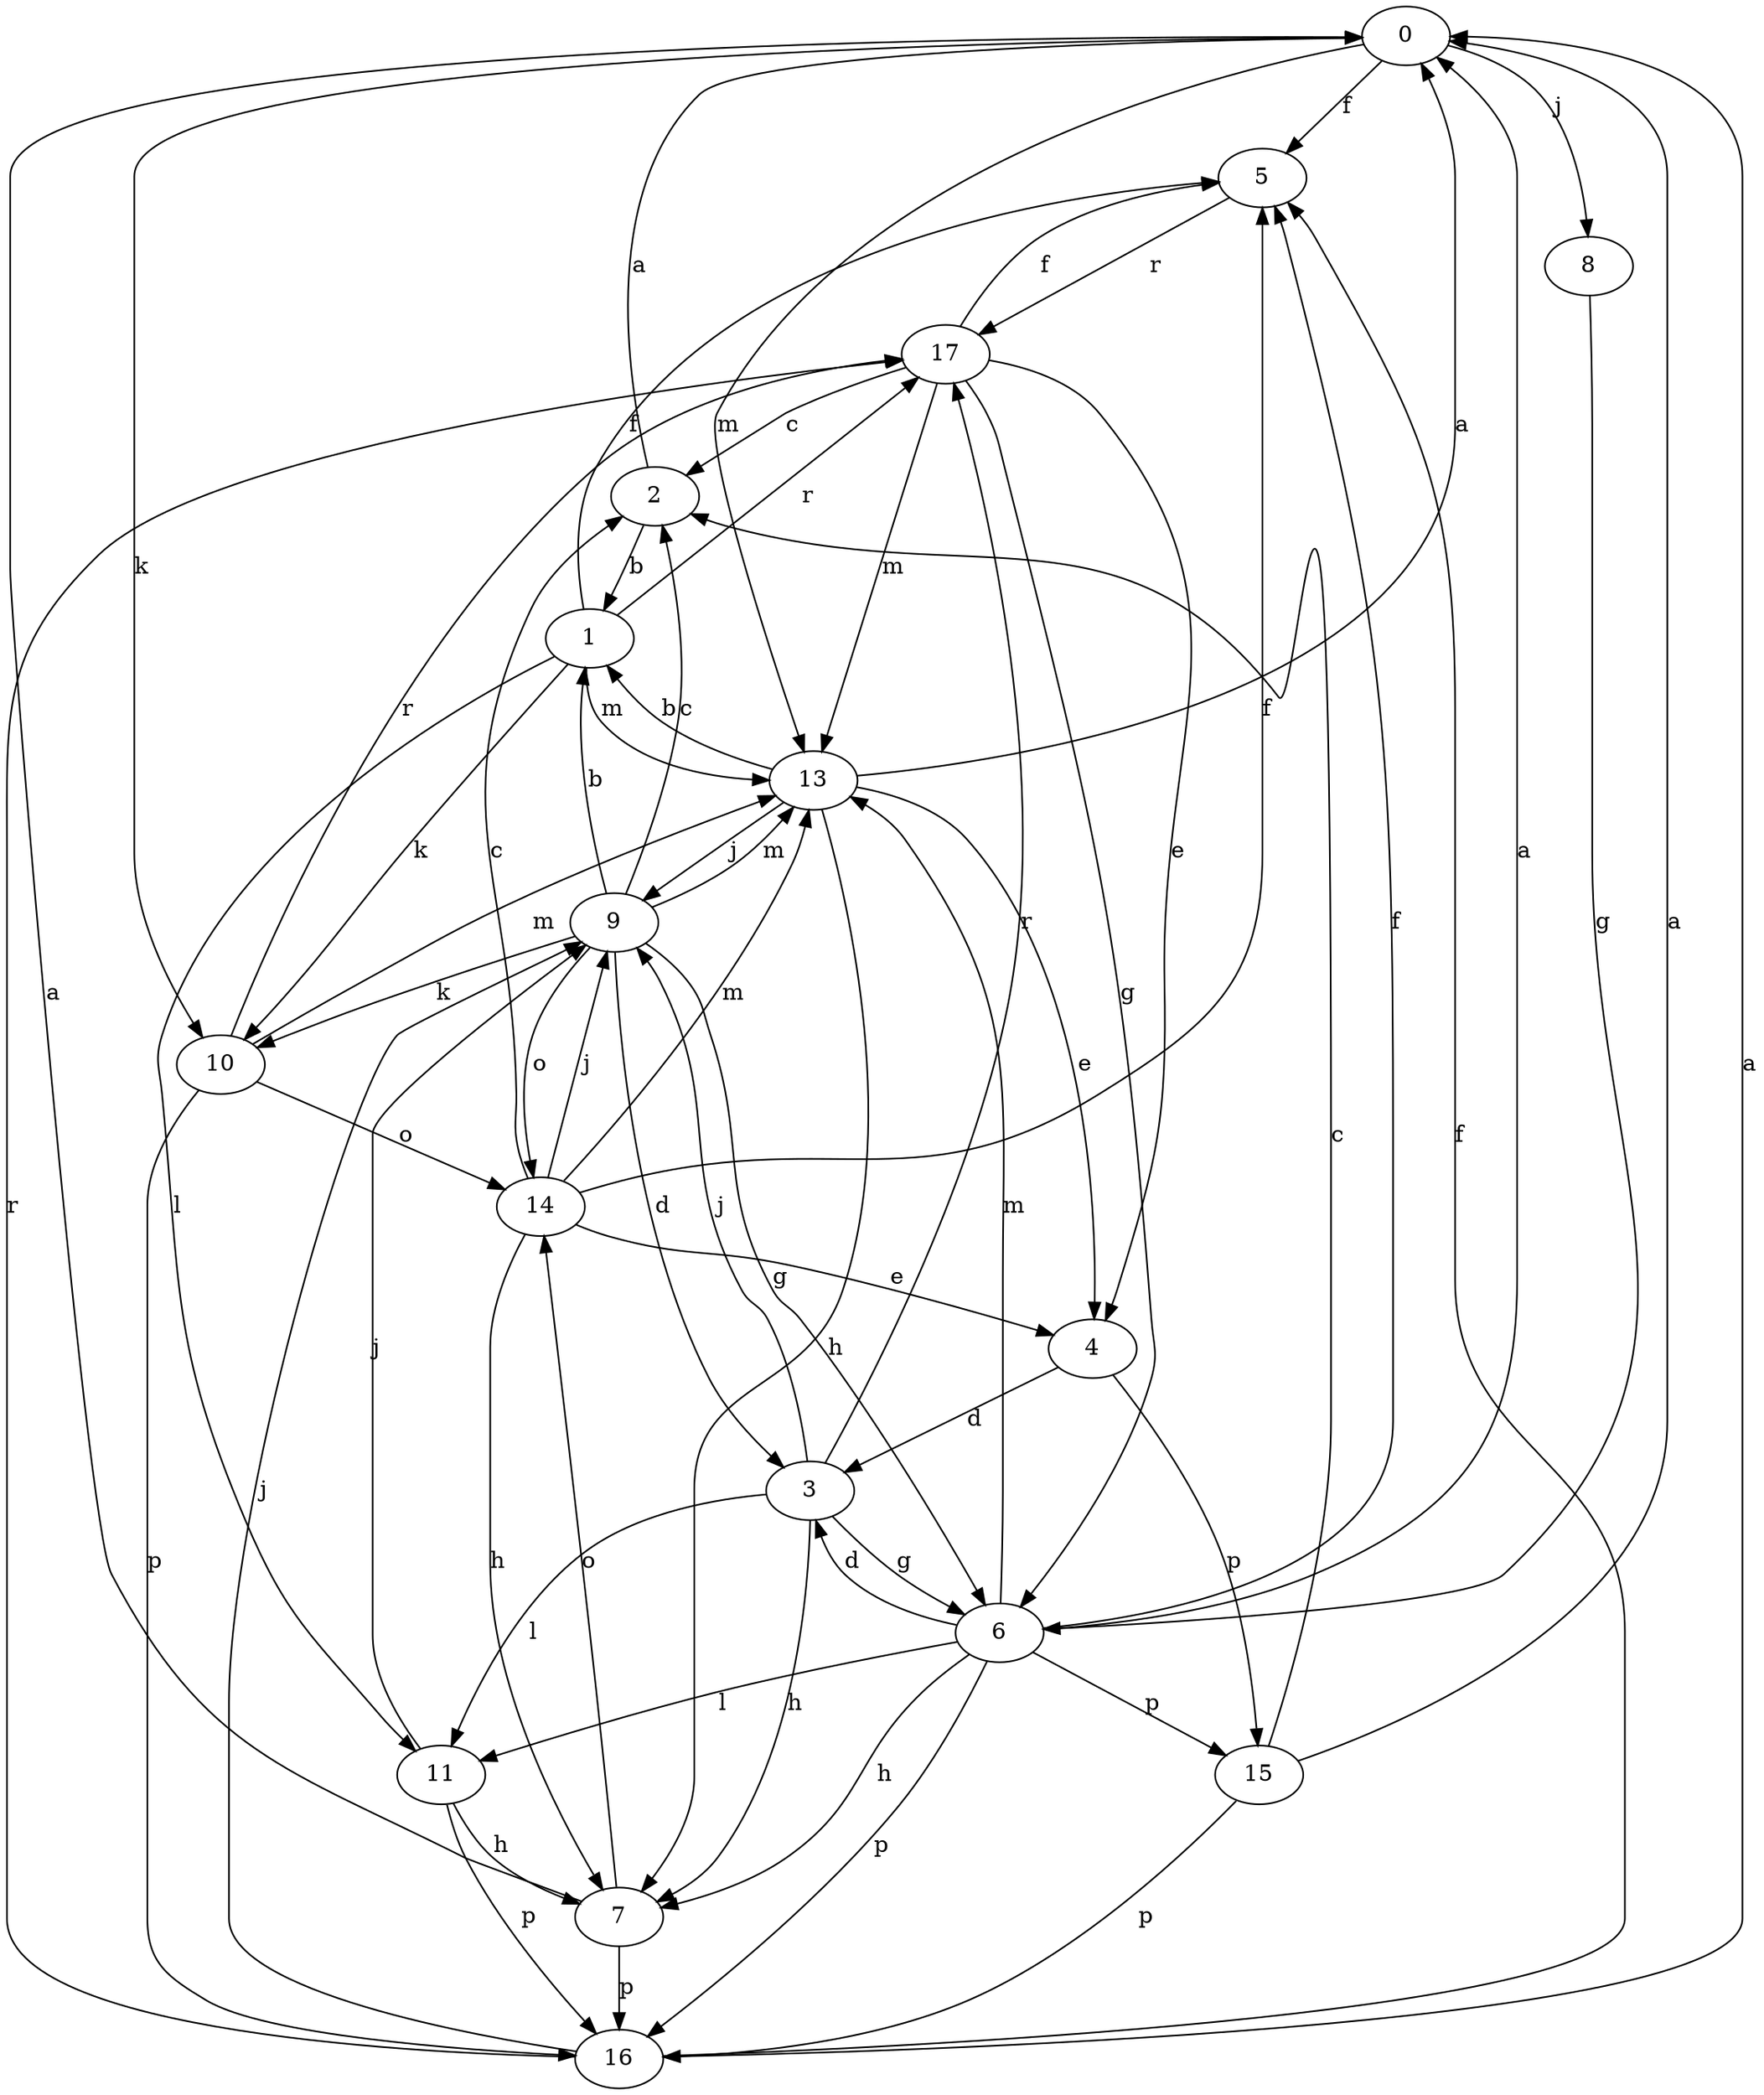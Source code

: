 strict digraph  {
0;
1;
2;
3;
4;
5;
6;
7;
8;
9;
10;
11;
13;
14;
15;
16;
17;
0 -> 5  [label=f];
0 -> 8  [label=j];
0 -> 10  [label=k];
0 -> 13  [label=m];
1 -> 5  [label=f];
1 -> 10  [label=k];
1 -> 11  [label=l];
1 -> 13  [label=m];
1 -> 17  [label=r];
2 -> 0  [label=a];
2 -> 1  [label=b];
3 -> 6  [label=g];
3 -> 7  [label=h];
3 -> 9  [label=j];
3 -> 11  [label=l];
3 -> 17  [label=r];
4 -> 3  [label=d];
4 -> 15  [label=p];
5 -> 17  [label=r];
6 -> 0  [label=a];
6 -> 3  [label=d];
6 -> 5  [label=f];
6 -> 7  [label=h];
6 -> 11  [label=l];
6 -> 13  [label=m];
6 -> 15  [label=p];
6 -> 16  [label=p];
7 -> 0  [label=a];
7 -> 14  [label=o];
7 -> 16  [label=p];
8 -> 6  [label=g];
9 -> 1  [label=b];
9 -> 2  [label=c];
9 -> 3  [label=d];
9 -> 6  [label=g];
9 -> 10  [label=k];
9 -> 13  [label=m];
9 -> 14  [label=o];
10 -> 13  [label=m];
10 -> 14  [label=o];
10 -> 16  [label=p];
10 -> 17  [label=r];
11 -> 7  [label=h];
11 -> 9  [label=j];
11 -> 16  [label=p];
13 -> 0  [label=a];
13 -> 1  [label=b];
13 -> 4  [label=e];
13 -> 7  [label=h];
13 -> 9  [label=j];
14 -> 2  [label=c];
14 -> 4  [label=e];
14 -> 5  [label=f];
14 -> 7  [label=h];
14 -> 9  [label=j];
14 -> 13  [label=m];
15 -> 0  [label=a];
15 -> 2  [label=c];
15 -> 16  [label=p];
16 -> 0  [label=a];
16 -> 5  [label=f];
16 -> 9  [label=j];
16 -> 17  [label=r];
17 -> 2  [label=c];
17 -> 4  [label=e];
17 -> 5  [label=f];
17 -> 6  [label=g];
17 -> 13  [label=m];
}
